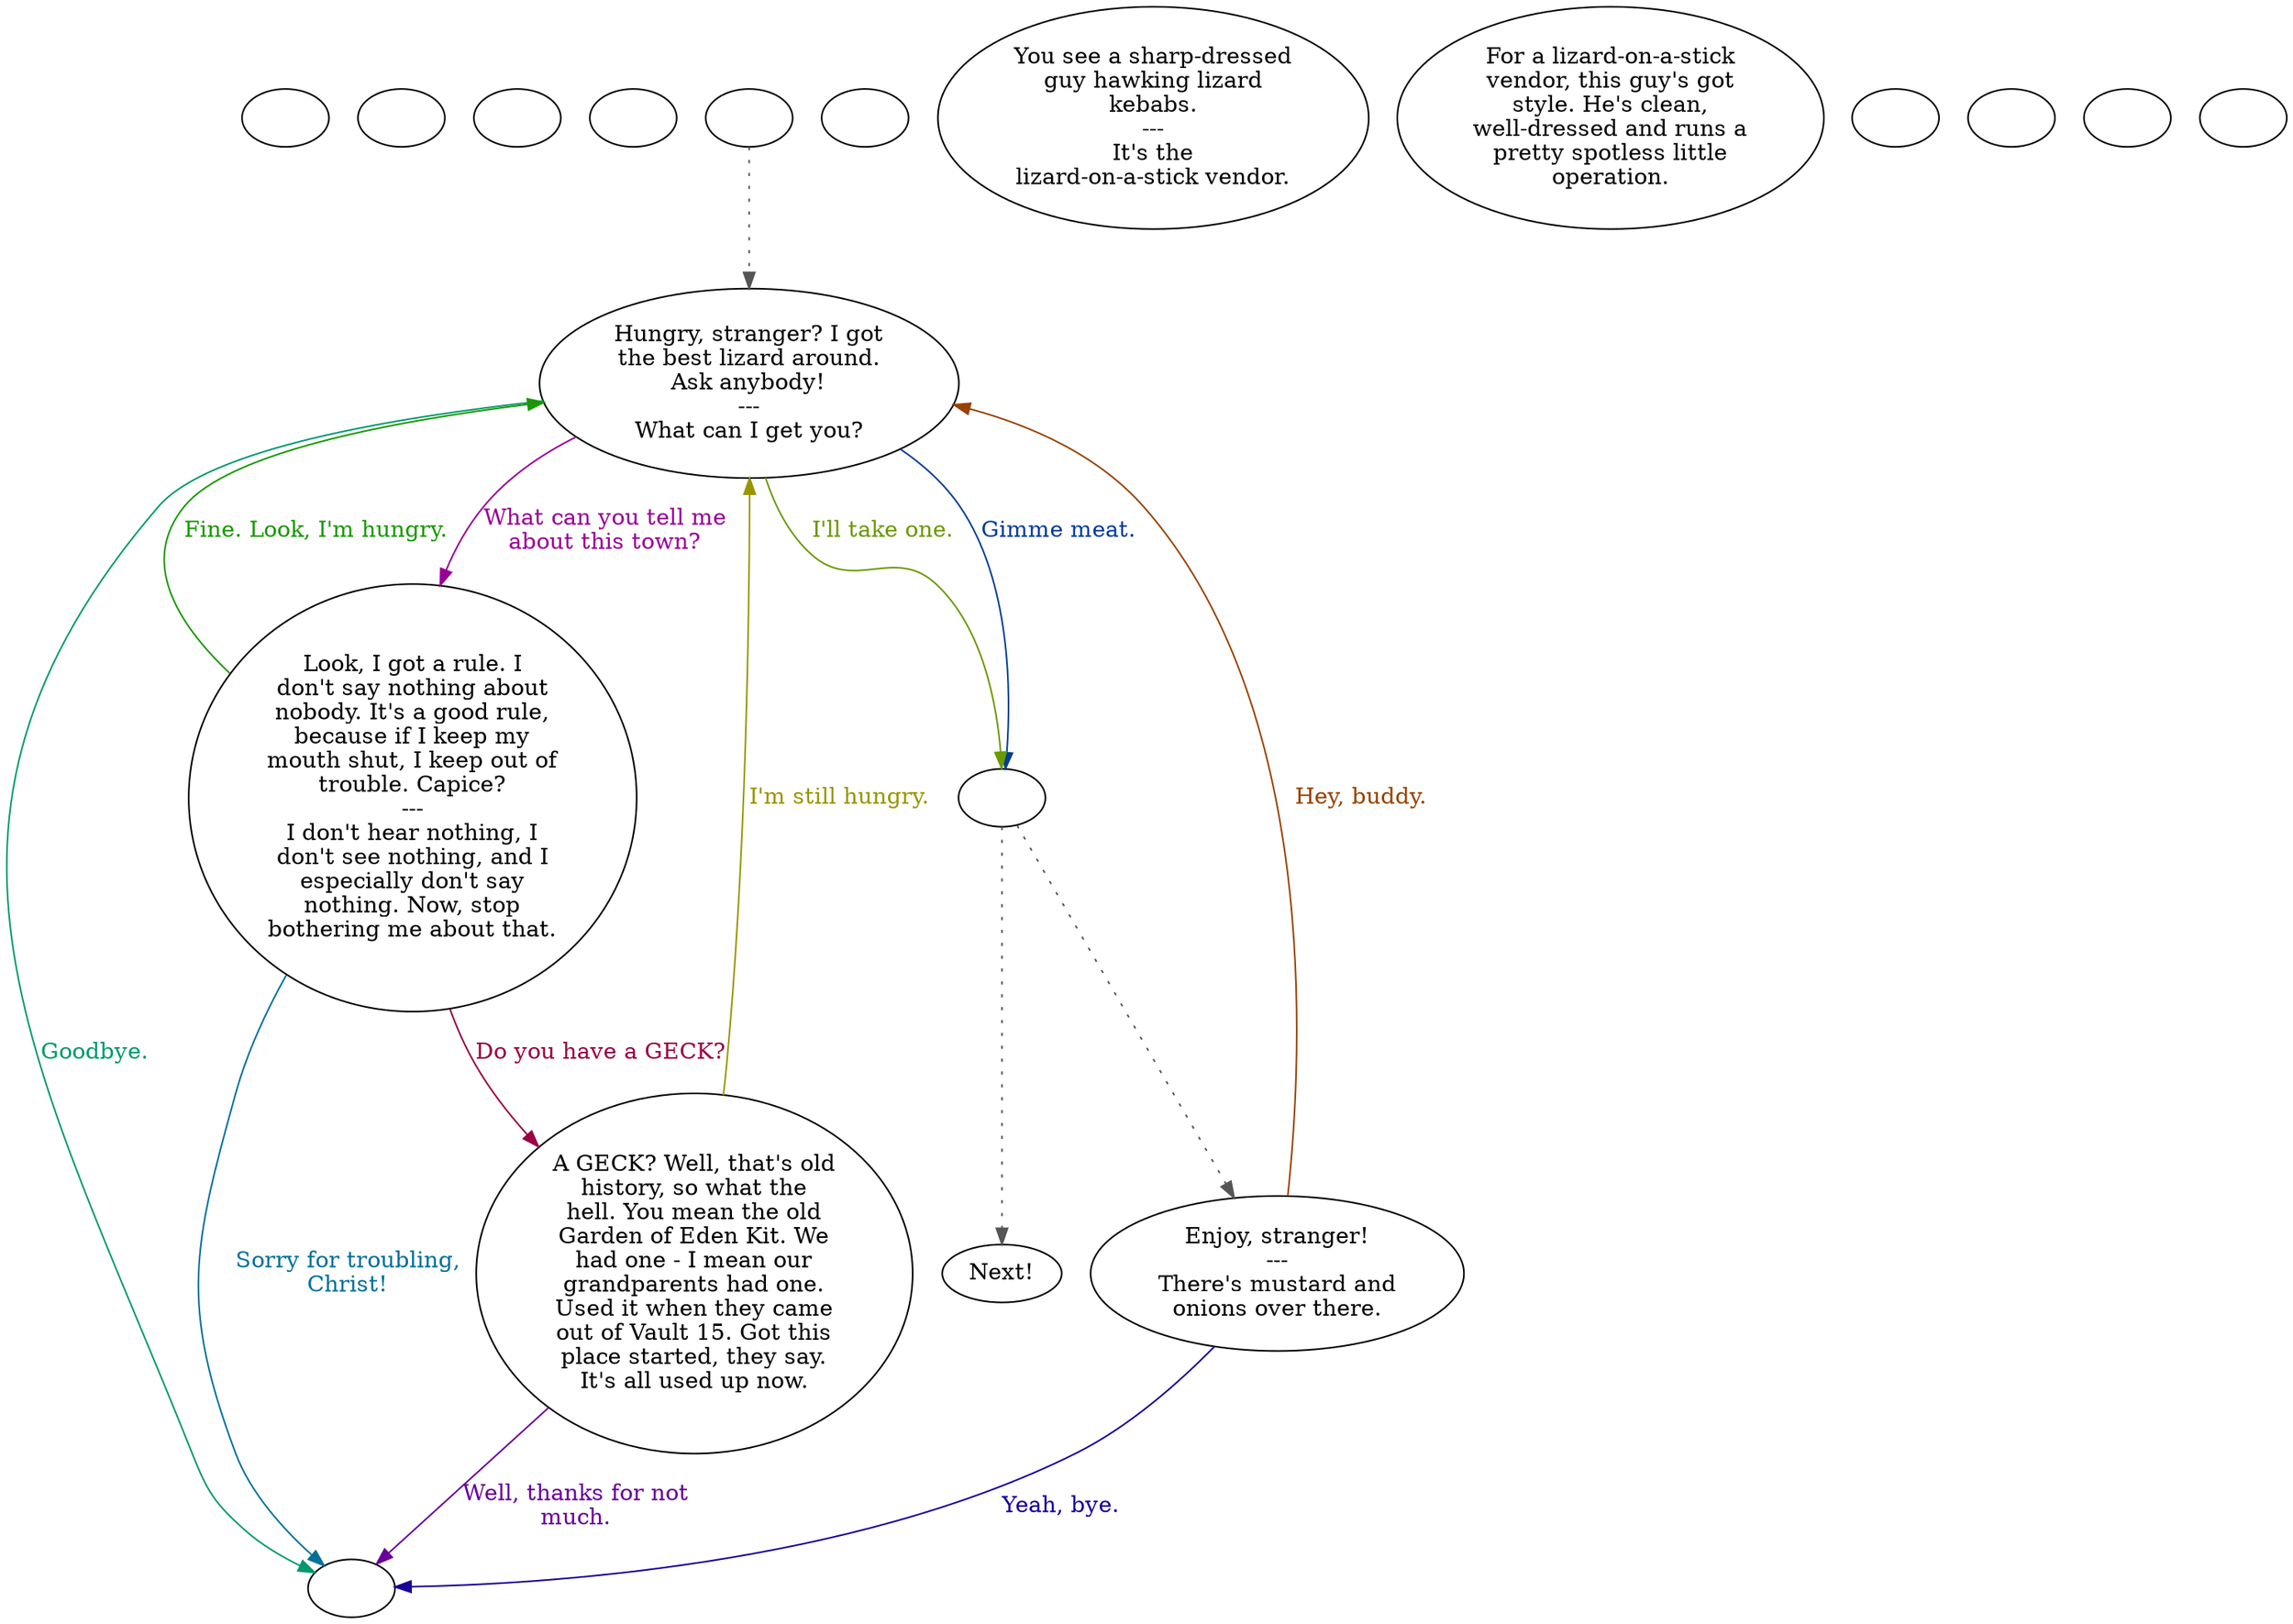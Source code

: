 digraph scmikey {
  "checkPartyMembersNearDoor" [style=filled       fillcolor="#FFFFFF"       color="#000000"]
  "checkPartyMembersNearDoor" [label=""]
  "start" [style=filled       fillcolor="#FFFFFF"       color="#000000"]
  "start" [label=""]
  "critter_p_proc" [style=filled       fillcolor="#FFFFFF"       color="#000000"]
  "critter_p_proc" [label=""]
  "pickup_p_proc" [style=filled       fillcolor="#FFFFFF"       color="#000000"]
  "pickup_p_proc" [label=""]
  "talk_p_proc" [style=filled       fillcolor="#FFFFFF"       color="#000000"]
  "talk_p_proc" -> "Node001" [style=dotted color="#555555"]
  "talk_p_proc" [label=""]
  "destroy_p_proc" [style=filled       fillcolor="#FFFFFF"       color="#000000"]
  "destroy_p_proc" [label=""]
  "look_at_p_proc" [style=filled       fillcolor="#FFFFFF"       color="#000000"]
  "look_at_p_proc" [label="You see a sharp-dressed\nguy hawking lizard\nkebabs.\n---\nIt's the\nlizard-on-a-stick vendor."]
  "description_p_proc" [style=filled       fillcolor="#FFFFFF"       color="#000000"]
  "description_p_proc" [label="For a lizard-on-a-stick\nvendor, this guy's got\nstyle. He's clean,\nwell-dressed and runs a\npretty spotless little\noperation."]
  "use_skill_on_p_proc" [style=filled       fillcolor="#FFFFFF"       color="#000000"]
  "use_skill_on_p_proc" [label=""]
  "damage_p_proc" [style=filled       fillcolor="#FFFFFF"       color="#000000"]
  "damage_p_proc" [label=""]
  "map_enter_p_proc" [style=filled       fillcolor="#FFFFFF"       color="#000000"]
  "map_enter_p_proc" [label=""]
  "Node998" [style=filled       fillcolor="#FFFFFF"       color="#000000"]
  "Node998" [label=""]
  "Node999" [style=filled       fillcolor="#FFFFFF"       color="#000000"]
  "Node999" [label=""]
  "Node001" [style=filled       fillcolor="#FFFFFF"       color="#000000"]
  "Node001" [label="Hungry, stranger? I got\nthe best lizard around.\nAsk anybody!\n---\nWhat can I get you?"]
  "Node001" -> "Node0203a" [label="Gimme meat." color="#003D99" fontcolor="#003D99"]
  "Node001" -> "Node0203a" [label="I'll take one." color="#6A9900" fontcolor="#6A9900"]
  "Node001" -> "Node004" [label="What can you tell me\nabout this town?" color="#990096" fontcolor="#990096"]
  "Node001" -> "Node999" [label="Goodbye." color="#00996F" fontcolor="#00996F"]
  "Node002" [style=filled       fillcolor="#FFFFFF"       color="#000000"]
  "Node002" [label="Enjoy, stranger!\n---\nThere's mustard and\nonions over there."]
  "Node002" -> "Node001" [label="Hey, buddy." color="#994200" fontcolor="#994200"]
  "Node002" -> "Node999" [label="Yeah, bye." color="#160099" fontcolor="#160099"]
  "Node003" [style=filled       fillcolor="#FFFFFF"       color="#000000"]
  "Node003" [label="Next!"]
  "Node004" [style=filled       fillcolor="#FFFFFF"       color="#000000"]
  "Node004" [label="Look, I got a rule. I\ndon't say nothing about\nnobody. It's a good rule,\nbecause if I keep my\nmouth shut, I keep out of\ntrouble. Capice?\n---\nI don't hear nothing, I\ndon't see nothing, and I\nespecially don't say\nnothing. Now, stop\nbothering me about that."]
  "Node004" -> "Node001" [label="Fine. Look, I'm hungry." color="#179900" fontcolor="#179900"]
  "Node004" -> "Node005" [label="Do you have a GECK?" color="#990044" fontcolor="#990044"]
  "Node004" -> "Node999" [label="Sorry for troubling,\nChrist!" color="#007099" fontcolor="#007099"]
  "Node005" [style=filled       fillcolor="#FFFFFF"       color="#000000"]
  "Node005" [label="A GECK? Well, that's old\nhistory, so what the\nhell. You mean the old\nGarden of Eden Kit. We\nhad one - I mean our\ngrandparents had one.\nUsed it when they came\nout of Vault 15. Got this\nplace started, they say.\nIt's all used up now."]
  "Node005" -> "Node001" [label="I'm still hungry." color="#999500" fontcolor="#999500"]
  "Node005" -> "Node999" [label="Well, thanks for not\nmuch." color="#680099" fontcolor="#680099"]
  "Node0203a" [style=filled       fillcolor="#FFFFFF"       color="#000000"]
  "Node0203a" -> "Node003" [style=dotted color="#555555"]
  "Node0203a" -> "Node002" [style=dotted color="#555555"]
  "Node0203a" [label=""]
}